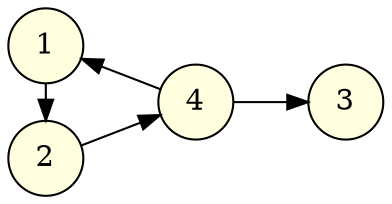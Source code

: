 
digraph G {
    node [style=filled,shape=circle,color="black",fillcolor= "lightyellow"];
    rankdir=LR;

    1;
    2;
    3;
    4;
    
    1->2;
    2->4;
    4->3;
    4->1;
    {rank=same;1;2}
}
